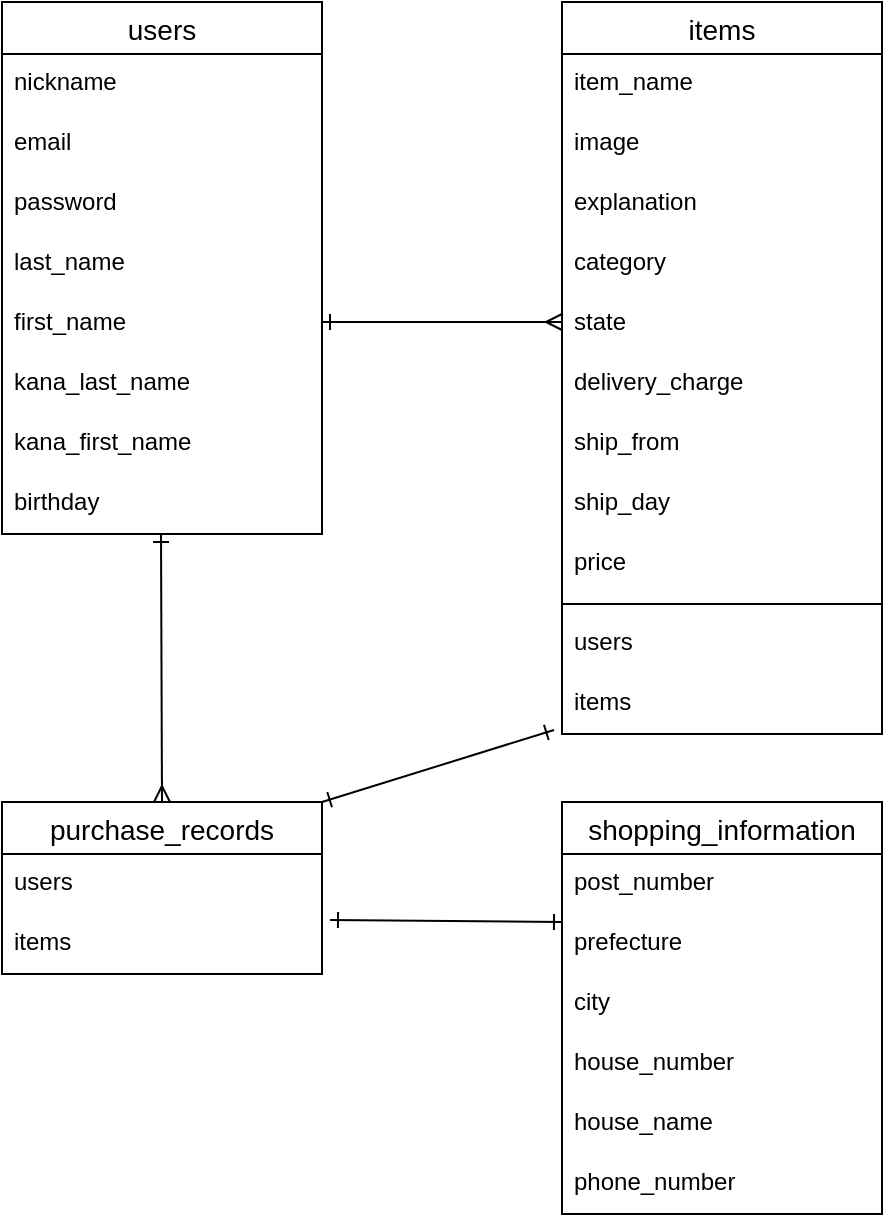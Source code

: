 <mxfile>
    <diagram id="rkr-q8F6S_Xm-2X--ZBL" name="ページ1">
        <mxGraphModel dx="576" dy="668" grid="1" gridSize="10" guides="1" tooltips="1" connect="1" arrows="1" fold="1" page="1" pageScale="1" pageWidth="827" pageHeight="1169" math="0" shadow="0">
            <root>
                <mxCell id="0"/>
                <mxCell id="1" parent="0"/>
                <mxCell id="oIU31fRfshx4s0aLHvyg-27" value="users" style="swimlane;fontStyle=0;childLayout=stackLayout;horizontal=1;startSize=26;horizontalStack=0;resizeParent=1;resizeParentMax=0;resizeLast=0;collapsible=1;marginBottom=0;align=center;fontSize=14;" vertex="1" parent="1">
                    <mxGeometry x="40" y="40" width="160" height="266" as="geometry"/>
                </mxCell>
                <mxCell id="oIU31fRfshx4s0aLHvyg-28" value="nickname" style="text;strokeColor=none;fillColor=none;spacingLeft=4;spacingRight=4;overflow=hidden;rotatable=0;points=[[0,0.5],[1,0.5]];portConstraint=eastwest;fontSize=12;whiteSpace=wrap;html=1;" vertex="1" parent="oIU31fRfshx4s0aLHvyg-27">
                    <mxGeometry y="26" width="160" height="30" as="geometry"/>
                </mxCell>
                <mxCell id="oIU31fRfshx4s0aLHvyg-29" value="email" style="text;strokeColor=none;fillColor=none;spacingLeft=4;spacingRight=4;overflow=hidden;rotatable=0;points=[[0,0.5],[1,0.5]];portConstraint=eastwest;fontSize=12;whiteSpace=wrap;html=1;" vertex="1" parent="oIU31fRfshx4s0aLHvyg-27">
                    <mxGeometry y="56" width="160" height="30" as="geometry"/>
                </mxCell>
                <mxCell id="oIU31fRfshx4s0aLHvyg-30" value="password&lt;div&gt;&lt;br&gt;&lt;/div&gt;&lt;div&gt;&lt;br&gt;&lt;/div&gt;" style="text;strokeColor=none;fillColor=none;spacingLeft=4;spacingRight=4;overflow=hidden;rotatable=0;points=[[0,0.5],[1,0.5]];portConstraint=eastwest;fontSize=12;whiteSpace=wrap;html=1;" vertex="1" parent="oIU31fRfshx4s0aLHvyg-27">
                    <mxGeometry y="86" width="160" height="30" as="geometry"/>
                </mxCell>
                <mxCell id="oIU31fRfshx4s0aLHvyg-55" value="last_name" style="text;strokeColor=none;fillColor=none;spacingLeft=4;spacingRight=4;overflow=hidden;rotatable=0;points=[[0,0.5],[1,0.5]];portConstraint=eastwest;fontSize=12;whiteSpace=wrap;html=1;" vertex="1" parent="oIU31fRfshx4s0aLHvyg-27">
                    <mxGeometry y="116" width="160" height="30" as="geometry"/>
                </mxCell>
                <mxCell id="oIU31fRfshx4s0aLHvyg-56" value="first_name" style="text;strokeColor=none;fillColor=none;spacingLeft=4;spacingRight=4;overflow=hidden;rotatable=0;points=[[0,0.5],[1,0.5]];portConstraint=eastwest;fontSize=12;whiteSpace=wrap;html=1;" vertex="1" parent="oIU31fRfshx4s0aLHvyg-27">
                    <mxGeometry y="146" width="160" height="30" as="geometry"/>
                </mxCell>
                <mxCell id="oIU31fRfshx4s0aLHvyg-57" value="kana_last_name" style="text;strokeColor=none;fillColor=none;spacingLeft=4;spacingRight=4;overflow=hidden;rotatable=0;points=[[0,0.5],[1,0.5]];portConstraint=eastwest;fontSize=12;whiteSpace=wrap;html=1;" vertex="1" parent="oIU31fRfshx4s0aLHvyg-27">
                    <mxGeometry y="176" width="160" height="30" as="geometry"/>
                </mxCell>
                <mxCell id="oIU31fRfshx4s0aLHvyg-58" value="kana_first_name" style="text;strokeColor=none;fillColor=none;spacingLeft=4;spacingRight=4;overflow=hidden;rotatable=0;points=[[0,0.5],[1,0.5]];portConstraint=eastwest;fontSize=12;whiteSpace=wrap;html=1;" vertex="1" parent="oIU31fRfshx4s0aLHvyg-27">
                    <mxGeometry y="206" width="160" height="30" as="geometry"/>
                </mxCell>
                <mxCell id="oIU31fRfshx4s0aLHvyg-59" value="birthday" style="text;strokeColor=none;fillColor=none;spacingLeft=4;spacingRight=4;overflow=hidden;rotatable=0;points=[[0,0.5],[1,0.5]];portConstraint=eastwest;fontSize=12;whiteSpace=wrap;html=1;" vertex="1" parent="oIU31fRfshx4s0aLHvyg-27">
                    <mxGeometry y="236" width="160" height="30" as="geometry"/>
                </mxCell>
                <mxCell id="oIU31fRfshx4s0aLHvyg-61" value="items" style="swimlane;fontStyle=0;childLayout=stackLayout;horizontal=1;startSize=26;horizontalStack=0;resizeParent=1;resizeParentMax=0;resizeLast=0;collapsible=1;marginBottom=0;align=center;fontSize=14;" vertex="1" parent="1">
                    <mxGeometry x="320" y="40" width="160" height="366" as="geometry"/>
                </mxCell>
                <mxCell id="oIU31fRfshx4s0aLHvyg-63" value="item_name" style="text;strokeColor=none;fillColor=none;spacingLeft=4;spacingRight=4;overflow=hidden;rotatable=0;points=[[0,0.5],[1,0.5]];portConstraint=eastwest;fontSize=12;whiteSpace=wrap;html=1;" vertex="1" parent="oIU31fRfshx4s0aLHvyg-61">
                    <mxGeometry y="26" width="160" height="30" as="geometry"/>
                </mxCell>
                <mxCell id="oIU31fRfshx4s0aLHvyg-64" value="image&lt;div&gt;&lt;br&gt;&lt;/div&gt;" style="text;strokeColor=none;fillColor=none;spacingLeft=4;spacingRight=4;overflow=hidden;rotatable=0;points=[[0,0.5],[1,0.5]];portConstraint=eastwest;fontSize=12;whiteSpace=wrap;html=1;" vertex="1" parent="oIU31fRfshx4s0aLHvyg-61">
                    <mxGeometry y="56" width="160" height="30" as="geometry"/>
                </mxCell>
                <mxCell id="oIU31fRfshx4s0aLHvyg-65" value="explanation" style="text;strokeColor=none;fillColor=none;spacingLeft=4;spacingRight=4;overflow=hidden;rotatable=0;points=[[0,0.5],[1,0.5]];portConstraint=eastwest;fontSize=12;whiteSpace=wrap;html=1;" vertex="1" parent="oIU31fRfshx4s0aLHvyg-61">
                    <mxGeometry y="86" width="160" height="30" as="geometry"/>
                </mxCell>
                <mxCell id="oIU31fRfshx4s0aLHvyg-67" value="category" style="text;strokeColor=none;fillColor=none;spacingLeft=4;spacingRight=4;overflow=hidden;rotatable=0;points=[[0,0.5],[1,0.5]];portConstraint=eastwest;fontSize=12;whiteSpace=wrap;html=1;" vertex="1" parent="oIU31fRfshx4s0aLHvyg-61">
                    <mxGeometry y="116" width="160" height="30" as="geometry"/>
                </mxCell>
                <mxCell id="oIU31fRfshx4s0aLHvyg-66" value="state" style="text;strokeColor=none;fillColor=none;spacingLeft=4;spacingRight=4;overflow=hidden;rotatable=0;points=[[0,0.5],[1,0.5]];portConstraint=eastwest;fontSize=12;whiteSpace=wrap;html=1;" vertex="1" parent="oIU31fRfshx4s0aLHvyg-61">
                    <mxGeometry y="146" width="160" height="30" as="geometry"/>
                </mxCell>
                <mxCell id="oIU31fRfshx4s0aLHvyg-68" value="delivery_charge" style="text;strokeColor=none;fillColor=none;spacingLeft=4;spacingRight=4;overflow=hidden;rotatable=0;points=[[0,0.5],[1,0.5]];portConstraint=eastwest;fontSize=12;whiteSpace=wrap;html=1;" vertex="1" parent="oIU31fRfshx4s0aLHvyg-61">
                    <mxGeometry y="176" width="160" height="30" as="geometry"/>
                </mxCell>
                <mxCell id="oIU31fRfshx4s0aLHvyg-69" value="ship_from" style="text;strokeColor=none;fillColor=none;spacingLeft=4;spacingRight=4;overflow=hidden;rotatable=0;points=[[0,0.5],[1,0.5]];portConstraint=eastwest;fontSize=12;whiteSpace=wrap;html=1;" vertex="1" parent="oIU31fRfshx4s0aLHvyg-61">
                    <mxGeometry y="206" width="160" height="30" as="geometry"/>
                </mxCell>
                <mxCell id="oIU31fRfshx4s0aLHvyg-72" value="ship_day" style="text;strokeColor=none;fillColor=none;spacingLeft=4;spacingRight=4;overflow=hidden;rotatable=0;points=[[0,0.5],[1,0.5]];portConstraint=eastwest;fontSize=12;whiteSpace=wrap;html=1;" vertex="1" parent="oIU31fRfshx4s0aLHvyg-61">
                    <mxGeometry y="236" width="160" height="30" as="geometry"/>
                </mxCell>
                <mxCell id="oIU31fRfshx4s0aLHvyg-73" value="price" style="text;strokeColor=none;fillColor=none;spacingLeft=4;spacingRight=4;overflow=hidden;rotatable=0;points=[[0,0.5],[1,0.5]];portConstraint=eastwest;fontSize=12;whiteSpace=wrap;html=1;" vertex="1" parent="oIU31fRfshx4s0aLHvyg-61">
                    <mxGeometry y="266" width="160" height="30" as="geometry"/>
                </mxCell>
                <mxCell id="oIU31fRfshx4s0aLHvyg-98" value="" style="line;strokeWidth=1;rotatable=0;dashed=0;labelPosition=right;align=left;verticalAlign=middle;spacingTop=0;spacingLeft=6;points=[];portConstraint=eastwest;" vertex="1" parent="oIU31fRfshx4s0aLHvyg-61">
                    <mxGeometry y="296" width="160" height="10" as="geometry"/>
                </mxCell>
                <mxCell id="oIU31fRfshx4s0aLHvyg-71" value="users" style="text;strokeColor=none;fillColor=none;spacingLeft=4;spacingRight=4;overflow=hidden;rotatable=0;points=[[0,0.5],[1,0.5]];portConstraint=eastwest;fontSize=12;whiteSpace=wrap;html=1;" vertex="1" parent="oIU31fRfshx4s0aLHvyg-61">
                    <mxGeometry y="306" width="160" height="30" as="geometry"/>
                </mxCell>
                <mxCell id="oIU31fRfshx4s0aLHvyg-100" value="items" style="text;strokeColor=none;fillColor=none;spacingLeft=4;spacingRight=4;overflow=hidden;rotatable=0;points=[[0,0.5],[1,0.5]];portConstraint=eastwest;fontSize=12;whiteSpace=wrap;html=1;" vertex="1" parent="oIU31fRfshx4s0aLHvyg-61">
                    <mxGeometry y="336" width="160" height="30" as="geometry"/>
                </mxCell>
                <mxCell id="oIU31fRfshx4s0aLHvyg-78" value="shopping_information" style="swimlane;fontStyle=0;childLayout=stackLayout;horizontal=1;startSize=26;horizontalStack=0;resizeParent=1;resizeParentMax=0;resizeLast=0;collapsible=1;marginBottom=0;align=center;fontSize=14;" vertex="1" parent="1">
                    <mxGeometry x="320" y="440" width="160" height="206" as="geometry"/>
                </mxCell>
                <mxCell id="oIU31fRfshx4s0aLHvyg-79" value="post_number" style="text;strokeColor=none;fillColor=none;spacingLeft=4;spacingRight=4;overflow=hidden;rotatable=0;points=[[0,0.5],[1,0.5]];portConstraint=eastwest;fontSize=12;whiteSpace=wrap;html=1;" vertex="1" parent="oIU31fRfshx4s0aLHvyg-78">
                    <mxGeometry y="26" width="160" height="30" as="geometry"/>
                </mxCell>
                <mxCell id="oIU31fRfshx4s0aLHvyg-80" value="prefecture" style="text;strokeColor=none;fillColor=none;spacingLeft=4;spacingRight=4;overflow=hidden;rotatable=0;points=[[0,0.5],[1,0.5]];portConstraint=eastwest;fontSize=12;whiteSpace=wrap;html=1;" vertex="1" parent="oIU31fRfshx4s0aLHvyg-78">
                    <mxGeometry y="56" width="160" height="30" as="geometry"/>
                </mxCell>
                <mxCell id="oIU31fRfshx4s0aLHvyg-81" value="city" style="text;strokeColor=none;fillColor=none;spacingLeft=4;spacingRight=4;overflow=hidden;rotatable=0;points=[[0,0.5],[1,0.5]];portConstraint=eastwest;fontSize=12;whiteSpace=wrap;html=1;" vertex="1" parent="oIU31fRfshx4s0aLHvyg-78">
                    <mxGeometry y="86" width="160" height="30" as="geometry"/>
                </mxCell>
                <mxCell id="oIU31fRfshx4s0aLHvyg-82" value="house_number" style="text;strokeColor=none;fillColor=none;spacingLeft=4;spacingRight=4;overflow=hidden;rotatable=0;points=[[0,0.5],[1,0.5]];portConstraint=eastwest;fontSize=12;whiteSpace=wrap;html=1;" vertex="1" parent="oIU31fRfshx4s0aLHvyg-78">
                    <mxGeometry y="116" width="160" height="30" as="geometry"/>
                </mxCell>
                <mxCell id="oIU31fRfshx4s0aLHvyg-83" value="house_name" style="text;strokeColor=none;fillColor=none;spacingLeft=4;spacingRight=4;overflow=hidden;rotatable=0;points=[[0,0.5],[1,0.5]];portConstraint=eastwest;fontSize=12;whiteSpace=wrap;html=1;" vertex="1" parent="oIU31fRfshx4s0aLHvyg-78">
                    <mxGeometry y="146" width="160" height="30" as="geometry"/>
                </mxCell>
                <mxCell id="oIU31fRfshx4s0aLHvyg-84" value="phone_number" style="text;strokeColor=none;fillColor=none;spacingLeft=4;spacingRight=4;overflow=hidden;rotatable=0;points=[[0,0.5],[1,0.5]];portConstraint=eastwest;fontSize=12;whiteSpace=wrap;html=1;" vertex="1" parent="oIU31fRfshx4s0aLHvyg-78">
                    <mxGeometry y="176" width="160" height="30" as="geometry"/>
                </mxCell>
                <mxCell id="oIU31fRfshx4s0aLHvyg-74" value="purchase_records" style="swimlane;fontStyle=0;childLayout=stackLayout;horizontal=1;startSize=26;horizontalStack=0;resizeParent=1;resizeParentMax=0;resizeLast=0;collapsible=1;marginBottom=0;align=center;fontSize=14;" vertex="1" parent="1">
                    <mxGeometry x="40" y="440" width="160" height="86" as="geometry">
                        <mxRectangle y="56" width="160" height="30" as="alternateBounds"/>
                    </mxGeometry>
                </mxCell>
                <mxCell id="oIU31fRfshx4s0aLHvyg-75" value="users" style="text;strokeColor=none;fillColor=none;spacingLeft=4;spacingRight=4;overflow=hidden;rotatable=0;points=[[0,0.5],[1,0.5]];portConstraint=eastwest;fontSize=12;whiteSpace=wrap;html=1;" vertex="1" parent="oIU31fRfshx4s0aLHvyg-74">
                    <mxGeometry y="26" width="160" height="30" as="geometry"/>
                </mxCell>
                <mxCell id="oIU31fRfshx4s0aLHvyg-76" value="items" style="text;strokeColor=none;fillColor=none;spacingLeft=4;spacingRight=4;overflow=hidden;rotatable=0;points=[[0,0.5],[1,0.5]];portConstraint=eastwest;fontSize=12;whiteSpace=wrap;html=1;" vertex="1" parent="oIU31fRfshx4s0aLHvyg-74">
                    <mxGeometry y="56" width="160" height="30" as="geometry"/>
                </mxCell>
                <mxCell id="oIU31fRfshx4s0aLHvyg-92" value="" style="fontSize=12;html=1;endArrow=ERmany;entryX=0;entryY=0.8;entryDx=0;entryDy=0;entryPerimeter=0;startArrow=ERone;startFill=0;" edge="1" parent="1">
                    <mxGeometry width="100" height="100" relative="1" as="geometry">
                        <mxPoint x="200" y="200" as="sourcePoint"/>
                        <mxPoint x="320" y="200" as="targetPoint"/>
                    </mxGeometry>
                </mxCell>
                <mxCell id="oIU31fRfshx4s0aLHvyg-95" value="" style="fontSize=12;html=1;endArrow=ERmany;startArrow=ERone;startFill=0;entryX=0.5;entryY=0;entryDx=0;entryDy=0;" edge="1" parent="1" target="oIU31fRfshx4s0aLHvyg-74">
                    <mxGeometry width="100" height="100" relative="1" as="geometry">
                        <mxPoint x="119.5" y="306" as="sourcePoint"/>
                        <mxPoint x="119.5" y="416" as="targetPoint"/>
                    </mxGeometry>
                </mxCell>
                <mxCell id="oIU31fRfshx4s0aLHvyg-96" value="" style="fontSize=12;html=1;endArrow=ERone;startArrow=ERone;startFill=0;entryX=0.025;entryY=0.8;entryDx=0;entryDy=0;entryPerimeter=0;endFill=0;exitX=1.025;exitY=0.1;exitDx=0;exitDy=0;exitPerimeter=0;" edge="1" parent="1" source="oIU31fRfshx4s0aLHvyg-76">
                    <mxGeometry width="100" height="100" relative="1" as="geometry">
                        <mxPoint x="210" y="500" as="sourcePoint"/>
                        <mxPoint x="320" y="500" as="targetPoint"/>
                    </mxGeometry>
                </mxCell>
                <mxCell id="oIU31fRfshx4s0aLHvyg-97" value="" style="fontSize=12;html=1;endArrow=ERone;startArrow=ERone;startFill=0;endFill=0;exitX=1;exitY=0;exitDx=0;exitDy=0;exitPerimeter=0;entryX=-0.025;entryY=0.933;entryDx=0;entryDy=0;entryPerimeter=0;" edge="1" parent="1" source="oIU31fRfshx4s0aLHvyg-74" target="oIU31fRfshx4s0aLHvyg-100">
                    <mxGeometry width="100" height="100" relative="1" as="geometry">
                        <mxPoint x="210" y="436" as="sourcePoint"/>
                        <mxPoint x="320" y="366" as="targetPoint"/>
                        <Array as="points"/>
                    </mxGeometry>
                </mxCell>
            </root>
        </mxGraphModel>
    </diagram>
</mxfile>